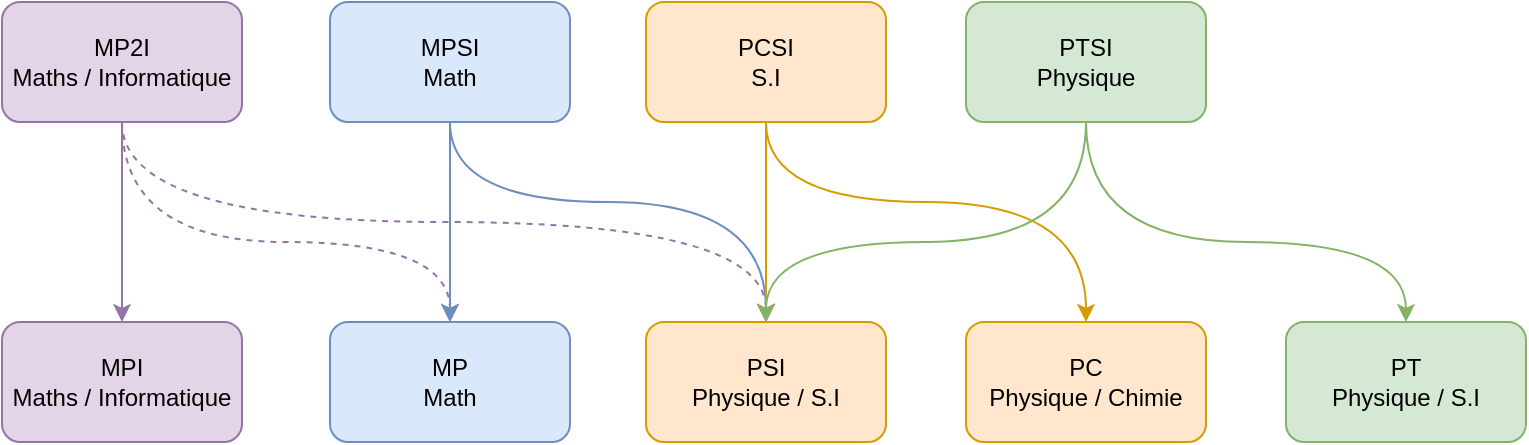 <mxfile version="16.1.2" type="device"><diagram id="ziPCG2O49EIL4HAbBZ6o" name="Page-1"><mxGraphModel dx="1138" dy="613" grid="1" gridSize="10" guides="1" tooltips="1" connect="1" arrows="1" fold="1" page="1" pageScale="1" pageWidth="827" pageHeight="1169" math="0" shadow="0"><root><mxCell id="0"/><mxCell id="1" parent="0"/><mxCell id="0KlIEcEUltne0nTP7zqM-10" style="edgeStyle=orthogonalEdgeStyle;rounded=0;orthogonalLoop=1;jettySize=auto;html=1;exitX=0.5;exitY=1;exitDx=0;exitDy=0;entryX=0.5;entryY=0;entryDx=0;entryDy=0;fillColor=#e1d5e7;strokeColor=#9673a6;" edge="1" parent="1" source="0KlIEcEUltne0nTP7zqM-1" target="0KlIEcEUltne0nTP7zqM-5"><mxGeometry relative="1" as="geometry"/></mxCell><mxCell id="0KlIEcEUltne0nTP7zqM-11" style="edgeStyle=orthogonalEdgeStyle;rounded=0;orthogonalLoop=1;jettySize=auto;html=1;exitX=0.5;exitY=1;exitDx=0;exitDy=0;entryX=0.5;entryY=0;entryDx=0;entryDy=0;curved=1;dashed=1;fillColor=#e1d5e7;strokeColor=#9673a6;" edge="1" parent="1" source="0KlIEcEUltne0nTP7zqM-1" target="0KlIEcEUltne0nTP7zqM-6"><mxGeometry relative="1" as="geometry"><Array as="points"><mxPoint x="138" y="200"/><mxPoint x="302" y="200"/></Array></mxGeometry></mxCell><mxCell id="0KlIEcEUltne0nTP7zqM-12" style="edgeStyle=orthogonalEdgeStyle;curved=1;rounded=0;orthogonalLoop=1;jettySize=auto;html=1;exitX=0.5;exitY=1;exitDx=0;exitDy=0;entryX=0.5;entryY=0;entryDx=0;entryDy=0;dashed=1;fillColor=#e1d5e7;strokeColor=#9673a6;" edge="1" parent="1" source="0KlIEcEUltne0nTP7zqM-1" target="0KlIEcEUltne0nTP7zqM-7"><mxGeometry relative="1" as="geometry"><Array as="points"><mxPoint x="138" y="190"/><mxPoint x="460" y="190"/></Array></mxGeometry></mxCell><mxCell id="0KlIEcEUltne0nTP7zqM-1" value="MP2I&lt;br&gt;Maths / Informatique" style="rounded=1;whiteSpace=wrap;html=1;fillColor=#e1d5e7;strokeColor=#9673a6;" vertex="1" parent="1"><mxGeometry x="78" y="80" width="120" height="60" as="geometry"/></mxCell><mxCell id="0KlIEcEUltne0nTP7zqM-13" style="edgeStyle=orthogonalEdgeStyle;curved=1;rounded=0;orthogonalLoop=1;jettySize=auto;html=1;exitX=0.5;exitY=1;exitDx=0;exitDy=0;entryX=0.5;entryY=0;entryDx=0;entryDy=0;fillColor=#dae8fc;strokeColor=#6c8ebf;" edge="1" parent="1" source="0KlIEcEUltne0nTP7zqM-2" target="0KlIEcEUltne0nTP7zqM-6"><mxGeometry relative="1" as="geometry"/></mxCell><mxCell id="0KlIEcEUltne0nTP7zqM-14" style="edgeStyle=orthogonalEdgeStyle;curved=1;rounded=0;orthogonalLoop=1;jettySize=auto;html=1;exitX=0.5;exitY=1;exitDx=0;exitDy=0;entryX=0.5;entryY=0;entryDx=0;entryDy=0;fillColor=#dae8fc;strokeColor=#6c8ebf;" edge="1" parent="1" source="0KlIEcEUltne0nTP7zqM-2" target="0KlIEcEUltne0nTP7zqM-7"><mxGeometry relative="1" as="geometry"><Array as="points"><mxPoint x="302" y="180"/><mxPoint x="460" y="180"/></Array></mxGeometry></mxCell><mxCell id="0KlIEcEUltne0nTP7zqM-2" value="MPSI&lt;br&gt;Math" style="rounded=1;whiteSpace=wrap;html=1;fillColor=#dae8fc;strokeColor=#6c8ebf;" vertex="1" parent="1"><mxGeometry x="242" y="80" width="120" height="60" as="geometry"/></mxCell><mxCell id="0KlIEcEUltne0nTP7zqM-15" style="edgeStyle=orthogonalEdgeStyle;curved=1;rounded=0;orthogonalLoop=1;jettySize=auto;html=1;exitX=0.5;exitY=1;exitDx=0;exitDy=0;entryX=0.5;entryY=0;entryDx=0;entryDy=0;fillColor=#ffe6cc;strokeColor=#d79b00;" edge="1" parent="1" source="0KlIEcEUltne0nTP7zqM-3" target="0KlIEcEUltne0nTP7zqM-7"><mxGeometry relative="1" as="geometry"/></mxCell><mxCell id="0KlIEcEUltne0nTP7zqM-16" style="edgeStyle=orthogonalEdgeStyle;curved=1;rounded=0;orthogonalLoop=1;jettySize=auto;html=1;exitX=0.5;exitY=1;exitDx=0;exitDy=0;entryX=0.5;entryY=0;entryDx=0;entryDy=0;fillColor=#ffe6cc;strokeColor=#d79b00;" edge="1" parent="1" source="0KlIEcEUltne0nTP7zqM-3" target="0KlIEcEUltne0nTP7zqM-8"><mxGeometry relative="1" as="geometry"><Array as="points"><mxPoint x="460" y="180"/><mxPoint x="620" y="180"/></Array></mxGeometry></mxCell><mxCell id="0KlIEcEUltne0nTP7zqM-3" value="PCSI&lt;br&gt;S.I" style="rounded=1;whiteSpace=wrap;html=1;fillColor=#ffe6cc;strokeColor=#d79b00;" vertex="1" parent="1"><mxGeometry x="400" y="80" width="120" height="60" as="geometry"/></mxCell><mxCell id="0KlIEcEUltne0nTP7zqM-17" style="edgeStyle=orthogonalEdgeStyle;curved=1;rounded=0;orthogonalLoop=1;jettySize=auto;html=1;exitX=0.5;exitY=1;exitDx=0;exitDy=0;fillColor=#d5e8d4;strokeColor=#82b366;" edge="1" parent="1" source="0KlIEcEUltne0nTP7zqM-4" target="0KlIEcEUltne0nTP7zqM-9"><mxGeometry relative="1" as="geometry"><Array as="points"><mxPoint x="620" y="200"/><mxPoint x="780" y="200"/></Array></mxGeometry></mxCell><mxCell id="0KlIEcEUltne0nTP7zqM-18" style="edgeStyle=orthogonalEdgeStyle;curved=1;rounded=0;orthogonalLoop=1;jettySize=auto;html=1;exitX=0.5;exitY=1;exitDx=0;exitDy=0;entryX=0.5;entryY=0;entryDx=0;entryDy=0;fillColor=#d5e8d4;strokeColor=#82b366;" edge="1" parent="1" source="0KlIEcEUltne0nTP7zqM-4" target="0KlIEcEUltne0nTP7zqM-7"><mxGeometry relative="1" as="geometry"><Array as="points"><mxPoint x="620" y="200"/><mxPoint x="460" y="200"/></Array></mxGeometry></mxCell><mxCell id="0KlIEcEUltne0nTP7zqM-4" value="PTSI&lt;br&gt;Physique" style="rounded=1;whiteSpace=wrap;html=1;fillColor=#d5e8d4;strokeColor=#82b366;" vertex="1" parent="1"><mxGeometry x="560" y="80" width="120" height="60" as="geometry"/></mxCell><mxCell id="0KlIEcEUltne0nTP7zqM-5" value="MPI&lt;br&gt;Maths / Informatique" style="rounded=1;whiteSpace=wrap;html=1;fillColor=#e1d5e7;strokeColor=#9673a6;" vertex="1" parent="1"><mxGeometry x="78" y="240" width="120" height="60" as="geometry"/></mxCell><mxCell id="0KlIEcEUltne0nTP7zqM-6" value="MP&lt;br&gt;Math" style="rounded=1;whiteSpace=wrap;html=1;fillColor=#dae8fc;strokeColor=#6c8ebf;" vertex="1" parent="1"><mxGeometry x="242" y="240" width="120" height="60" as="geometry"/></mxCell><mxCell id="0KlIEcEUltne0nTP7zqM-7" value="PSI&lt;br&gt;Physique / S.I" style="rounded=1;whiteSpace=wrap;html=1;fillColor=#ffe6cc;strokeColor=#d79b00;" vertex="1" parent="1"><mxGeometry x="400" y="240" width="120" height="60" as="geometry"/></mxCell><mxCell id="0KlIEcEUltne0nTP7zqM-8" value="PC&lt;br&gt;Physique / Chimie" style="rounded=1;whiteSpace=wrap;html=1;fillColor=#ffe6cc;strokeColor=#d79b00;" vertex="1" parent="1"><mxGeometry x="560" y="240" width="120" height="60" as="geometry"/></mxCell><mxCell id="0KlIEcEUltne0nTP7zqM-9" value="PT&lt;br&gt;Physique / S.I" style="rounded=1;whiteSpace=wrap;html=1;fillColor=#d5e8d4;strokeColor=#82b366;" vertex="1" parent="1"><mxGeometry x="720" y="240" width="120" height="60" as="geometry"/></mxCell></root></mxGraphModel></diagram></mxfile>
